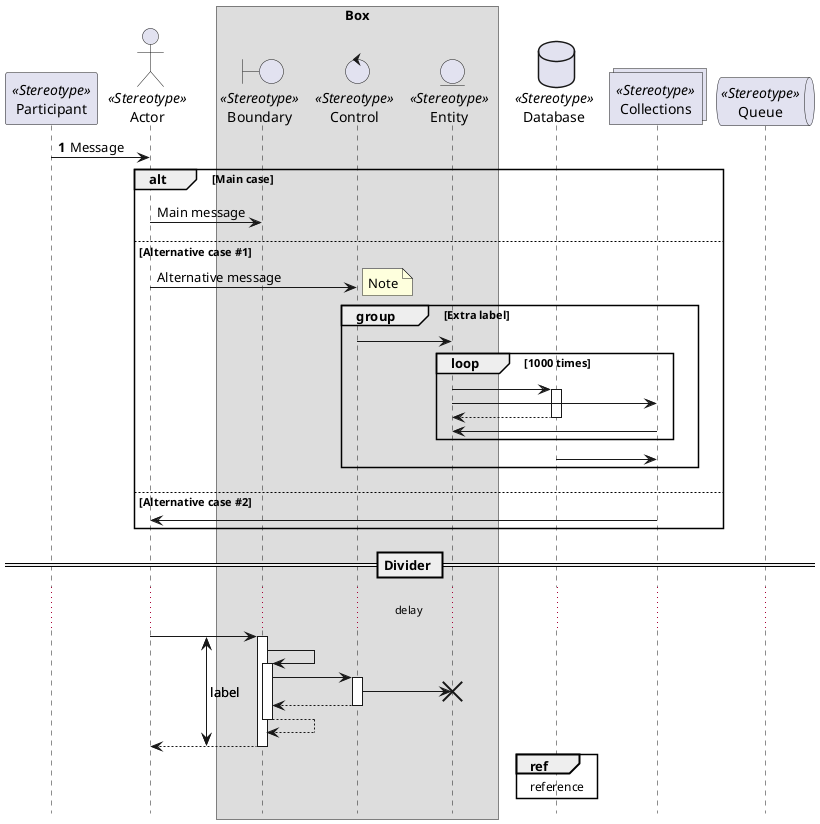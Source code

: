 @startuml
' don't show participants at end of lifeline
hide footbox

participant Participant <<Stereotype>>
actor       Actor <<Stereotype>>
box Box
boundary    Boundary <<Stereotype>>
control     Control <<Stereotype>>
entity      Entity <<Stereotype>>
end box
database    Database <<Stereotype>>
collections Collections <<Stereotype>>
queue       Queue <<Stereotype>>

autonumber
Participant -> Actor: Message
autonumber stop

alt Main case
  Actor -> Boundary : Main message
else Alternative case #1
  Actor -> Control : Alternative message
  note right: Note

  group group [Extra label]
    Control -> Entity

    loop 1000 times
        Entity -> Database ++
        Entity -> Collections
        return
        Collections -> Entity
    end

    Database -> Collections
  end
else Alternative case #2
  Collections -> Actor
end

== Divider ==

...delay...

!pragma teoz true
{a} Actor -> Boundary ++
  Boundary -> Boundary ++
    Boundary -> Control ++
      Control -> Entity !!
    return
  return
{b} Boundary --> Actor --
{a} <-> {b}: label

ref over Database: reference
@enduml

